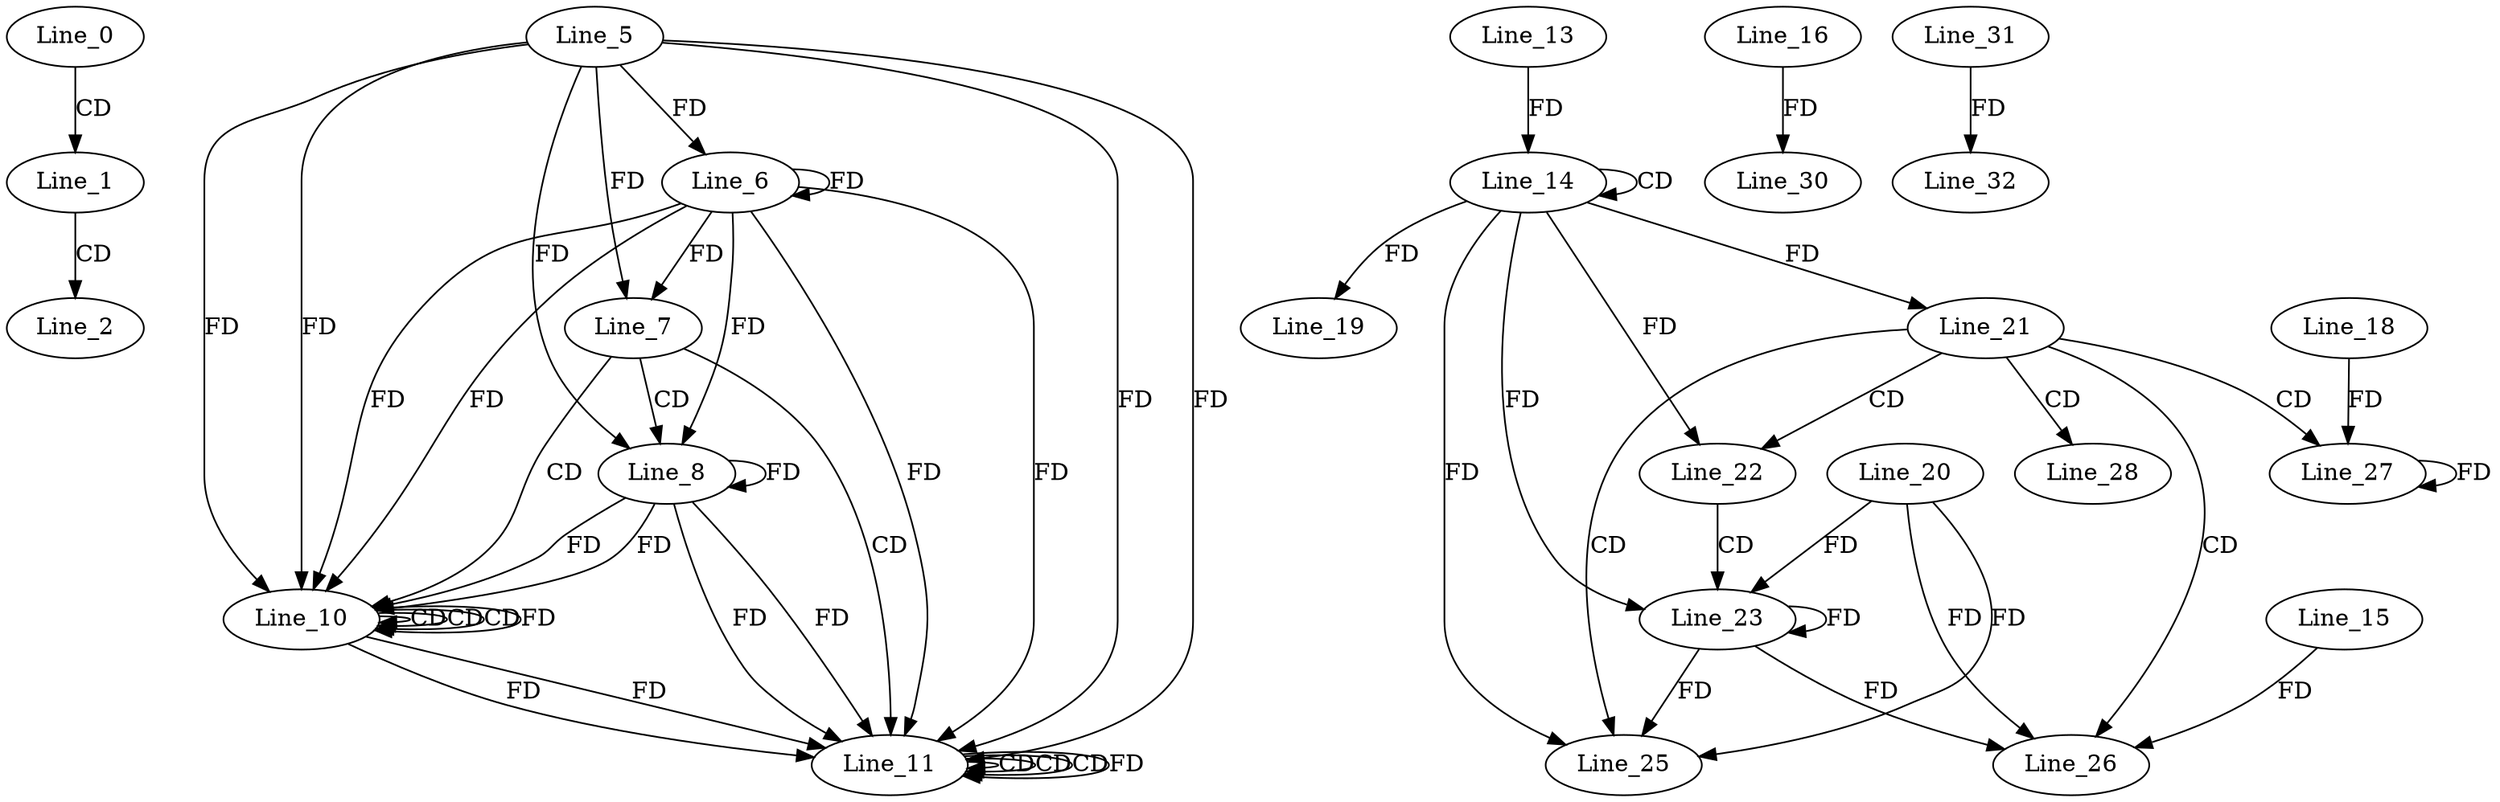 digraph G {
  Line_0;
  Line_1;
  Line_2;
  Line_5;
  Line_6;
  Line_6;
  Line_7;
  Line_7;
  Line_8;
  Line_10;
  Line_10;
  Line_10;
  Line_10;
  Line_11;
  Line_11;
  Line_11;
  Line_11;
  Line_14;
  Line_14;
  Line_13;
  Line_19;
  Line_21;
  Line_21;
  Line_22;
  Line_22;
  Line_23;
  Line_20;
  Line_23;
  Line_25;
  Line_26;
  Line_15;
  Line_27;
  Line_18;
  Line_28;
  Line_16;
  Line_30;
  Line_31;
  Line_32;
  Line_0 -> Line_1 [ label="CD" ];
  Line_1 -> Line_2 [ label="CD" ];
  Line_5 -> Line_6 [ label="FD" ];
  Line_6 -> Line_6 [ label="FD" ];
  Line_5 -> Line_7 [ label="FD" ];
  Line_6 -> Line_7 [ label="FD" ];
  Line_7 -> Line_8 [ label="CD" ];
  Line_5 -> Line_8 [ label="FD" ];
  Line_6 -> Line_8 [ label="FD" ];
  Line_8 -> Line_8 [ label="FD" ];
  Line_7 -> Line_10 [ label="CD" ];
  Line_10 -> Line_10 [ label="CD" ];
  Line_10 -> Line_10 [ label="CD" ];
  Line_5 -> Line_10 [ label="FD" ];
  Line_6 -> Line_10 [ label="FD" ];
  Line_8 -> Line_10 [ label="FD" ];
  Line_10 -> Line_10 [ label="CD" ];
  Line_5 -> Line_10 [ label="FD" ];
  Line_6 -> Line_10 [ label="FD" ];
  Line_8 -> Line_10 [ label="FD" ];
  Line_10 -> Line_10 [ label="FD" ];
  Line_7 -> Line_11 [ label="CD" ];
  Line_11 -> Line_11 [ label="CD" ];
  Line_11 -> Line_11 [ label="CD" ];
  Line_5 -> Line_11 [ label="FD" ];
  Line_6 -> Line_11 [ label="FD" ];
  Line_8 -> Line_11 [ label="FD" ];
  Line_10 -> Line_11 [ label="FD" ];
  Line_11 -> Line_11 [ label="CD" ];
  Line_5 -> Line_11 [ label="FD" ];
  Line_6 -> Line_11 [ label="FD" ];
  Line_8 -> Line_11 [ label="FD" ];
  Line_10 -> Line_11 [ label="FD" ];
  Line_11 -> Line_11 [ label="FD" ];
  Line_14 -> Line_14 [ label="CD" ];
  Line_13 -> Line_14 [ label="FD" ];
  Line_14 -> Line_19 [ label="FD" ];
  Line_14 -> Line_21 [ label="FD" ];
  Line_21 -> Line_22 [ label="CD" ];
  Line_14 -> Line_22 [ label="FD" ];
  Line_22 -> Line_23 [ label="CD" ];
  Line_23 -> Line_23 [ label="FD" ];
  Line_20 -> Line_23 [ label="FD" ];
  Line_14 -> Line_23 [ label="FD" ];
  Line_21 -> Line_25 [ label="CD" ];
  Line_14 -> Line_25 [ label="FD" ];
  Line_23 -> Line_25 [ label="FD" ];
  Line_20 -> Line_25 [ label="FD" ];
  Line_21 -> Line_26 [ label="CD" ];
  Line_15 -> Line_26 [ label="FD" ];
  Line_23 -> Line_26 [ label="FD" ];
  Line_20 -> Line_26 [ label="FD" ];
  Line_21 -> Line_27 [ label="CD" ];
  Line_27 -> Line_27 [ label="FD" ];
  Line_18 -> Line_27 [ label="FD" ];
  Line_21 -> Line_28 [ label="CD" ];
  Line_16 -> Line_30 [ label="FD" ];
  Line_31 -> Line_32 [ label="FD" ];
}
